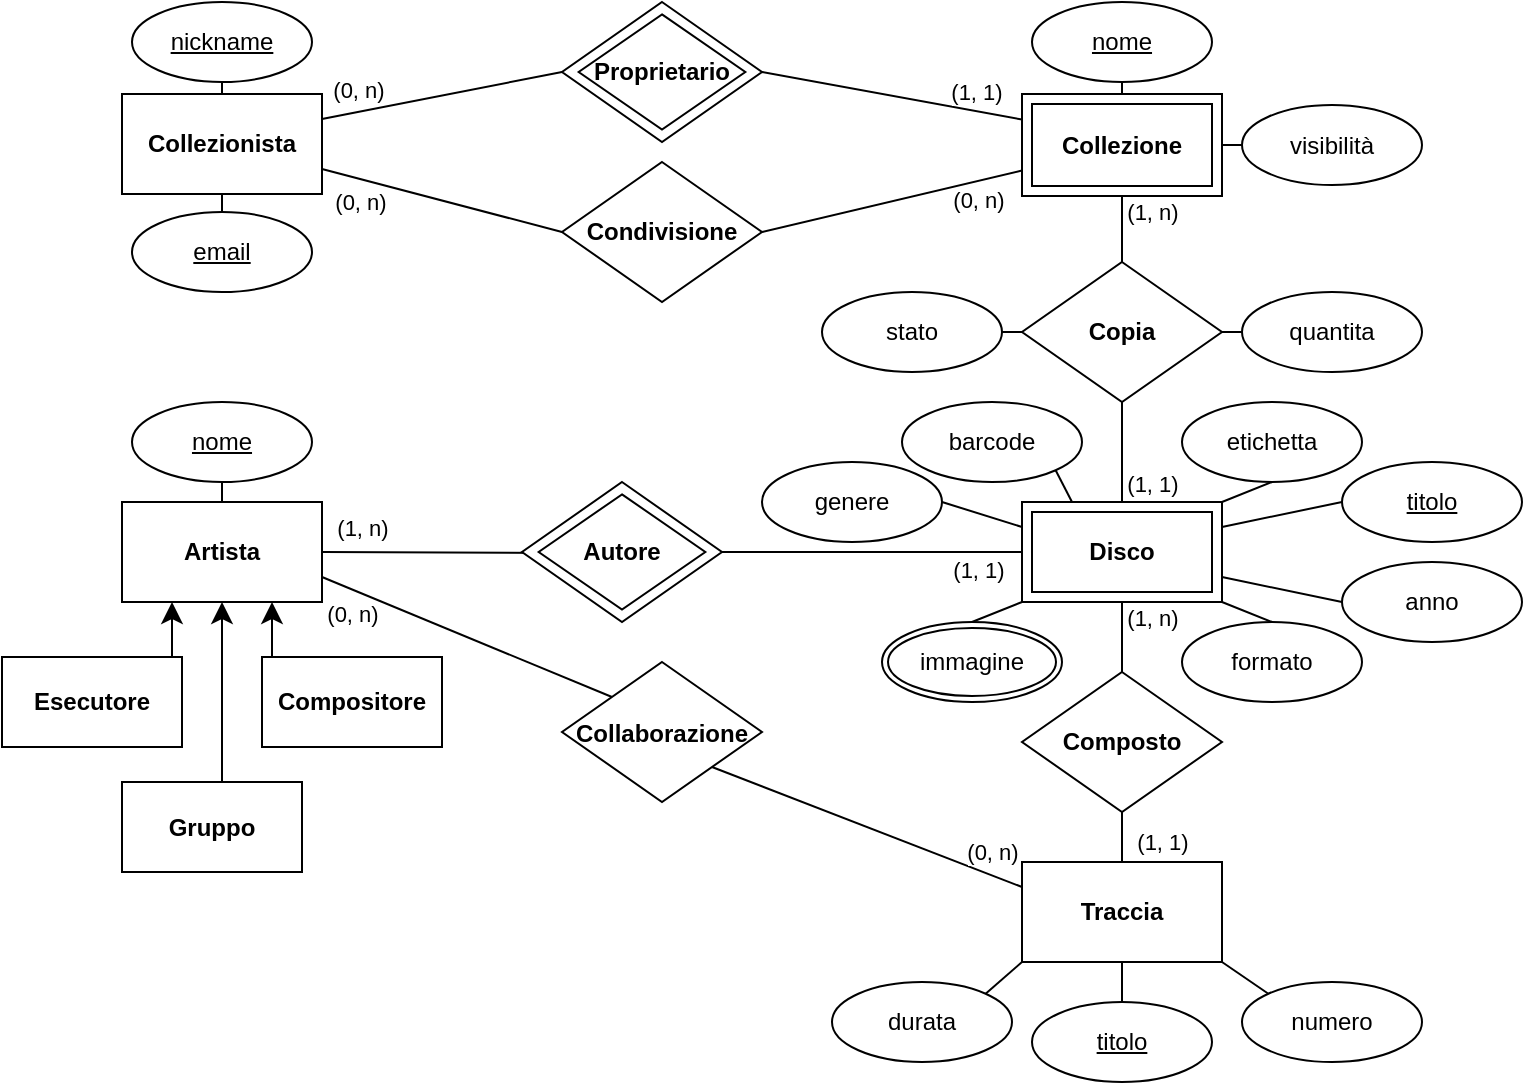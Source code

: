 <mxfile version="21.2.8" type="device">
  <diagram name="Page-1" id="mOuxxqlsxClfAwubohgY">
    <mxGraphModel dx="530" dy="570" grid="1" gridSize="10" guides="1" tooltips="1" connect="1" arrows="1" fold="1" page="1" pageScale="1" pageWidth="850" pageHeight="1100" math="0" shadow="0">
      <root>
        <mxCell id="0" />
        <mxCell id="1" parent="0" />
        <mxCell id="aDQZIw9n2Cmun58OzOLv-1" value="nickname" style="ellipse;whiteSpace=wrap;html=1;align=center;fontStyle=4;" parent="1" vertex="1">
          <mxGeometry x="75" y="30" width="90" height="40" as="geometry" />
        </mxCell>
        <mxCell id="aDQZIw9n2Cmun58OzOLv-2" value="" style="endArrow=none;html=1;rounded=0;entryX=0.5;entryY=1;entryDx=0;entryDy=0;exitX=0.5;exitY=0;exitDx=0;exitDy=0;" parent="1" source="aDQZIw9n2Cmun58OzOLv-3" target="aDQZIw9n2Cmun58OzOLv-1" edge="1">
          <mxGeometry relative="1" as="geometry">
            <mxPoint x="130" y="141" as="sourcePoint" />
            <mxPoint x="100" y="241" as="targetPoint" />
          </mxGeometry>
        </mxCell>
        <mxCell id="aDQZIw9n2Cmun58OzOLv-3" value="" style="html=1;dashed=0;whiteSpace=wrap;" parent="1" vertex="1">
          <mxGeometry x="70" y="76" width="100" height="50" as="geometry" />
        </mxCell>
        <mxCell id="aDQZIw9n2Cmun58OzOLv-4" value="Collezionista" style="text;html=1;strokeColor=none;fillColor=none;align=center;verticalAlign=middle;whiteSpace=wrap;rounded=0;fontStyle=1;fontSize=12;" parent="1" vertex="1">
          <mxGeometry x="90" y="86" width="60" height="30" as="geometry" />
        </mxCell>
        <mxCell id="aDQZIw9n2Cmun58OzOLv-5" value="&lt;u&gt;email&lt;/u&gt;" style="ellipse;whiteSpace=wrap;html=1;align=center;" parent="1" vertex="1">
          <mxGeometry x="75" y="135" width="90" height="40" as="geometry" />
        </mxCell>
        <mxCell id="aDQZIw9n2Cmun58OzOLv-6" value="" style="endArrow=none;html=1;rounded=0;entryX=0.5;entryY=0;entryDx=0;entryDy=0;exitX=0.5;exitY=1;exitDx=0;exitDy=0;" parent="1" source="aDQZIw9n2Cmun58OzOLv-3" target="aDQZIw9n2Cmun58OzOLv-5" edge="1">
          <mxGeometry relative="1" as="geometry">
            <mxPoint x="200" y="106" as="sourcePoint" />
            <mxPoint x="205" y="171" as="targetPoint" />
          </mxGeometry>
        </mxCell>
        <mxCell id="aDQZIw9n2Cmun58OzOLv-7" value="&lt;u&gt;nome&lt;/u&gt;" style="ellipse;whiteSpace=wrap;html=1;align=center;" parent="1" vertex="1">
          <mxGeometry x="525" y="30" width="90" height="40" as="geometry" />
        </mxCell>
        <mxCell id="aDQZIw9n2Cmun58OzOLv-8" value="" style="endArrow=none;html=1;rounded=0;entryX=0.5;entryY=0;entryDx=0;entryDy=0;exitX=0.5;exitY=1;exitDx=0;exitDy=0;" parent="1" source="aDQZIw9n2Cmun58OzOLv-7" target="aDQZIw9n2Cmun58OzOLv-12" edge="1">
          <mxGeometry relative="1" as="geometry">
            <mxPoint x="800" y="115" as="sourcePoint" />
            <mxPoint x="640" y="105" as="targetPoint" />
          </mxGeometry>
        </mxCell>
        <mxCell id="aDQZIw9n2Cmun58OzOLv-9" value="visibilità" style="ellipse;whiteSpace=wrap;html=1;align=center;" parent="1" vertex="1">
          <mxGeometry x="630" y="81.5" width="90" height="40" as="geometry" />
        </mxCell>
        <mxCell id="aDQZIw9n2Cmun58OzOLv-11" value="" style="endArrow=none;html=1;rounded=0;entryX=1;entryY=0.5;entryDx=0;entryDy=0;exitX=0;exitY=0.5;exitDx=0;exitDy=0;" parent="1" source="aDQZIw9n2Cmun58OzOLv-9" target="aDQZIw9n2Cmun58OzOLv-12" edge="1">
          <mxGeometry relative="1" as="geometry">
            <mxPoint x="750" y="70" as="sourcePoint" />
            <mxPoint x="690" y="130" as="targetPoint" />
          </mxGeometry>
        </mxCell>
        <mxCell id="aDQZIw9n2Cmun58OzOLv-12" value="&lt;b&gt;&lt;font style=&quot;font-size: 12px;&quot;&gt;Collezione&lt;/font&gt;&lt;/b&gt;" style="shape=ext;margin=3;double=1;whiteSpace=wrap;html=1;align=center;" parent="1" vertex="1">
          <mxGeometry x="520" y="76" width="100" height="51" as="geometry" />
        </mxCell>
        <mxCell id="aDQZIw9n2Cmun58OzOLv-13" value="" style="group;fontSize=12;" parent="1" vertex="1" connectable="0">
          <mxGeometry x="290" y="110" width="100" height="70" as="geometry" />
        </mxCell>
        <mxCell id="aDQZIw9n2Cmun58OzOLv-14" value="" style="shape=rhombus;html=1;dashed=0;whiteSpace=wrap;perimeter=rhombusPerimeter;" parent="aDQZIw9n2Cmun58OzOLv-13" vertex="1">
          <mxGeometry width="100" height="70" as="geometry" />
        </mxCell>
        <mxCell id="aDQZIw9n2Cmun58OzOLv-15" value="Condivisione" style="text;html=1;strokeColor=none;fillColor=none;align=center;verticalAlign=middle;whiteSpace=wrap;rounded=0;fontStyle=1;fontSize=12;" parent="aDQZIw9n2Cmun58OzOLv-13" vertex="1">
          <mxGeometry x="25" y="22.647" width="50" height="24.706" as="geometry" />
        </mxCell>
        <mxCell id="aDQZIw9n2Cmun58OzOLv-16" value="" style="group" parent="1" vertex="1" connectable="0">
          <mxGeometry x="290" y="30" width="100" height="70" as="geometry" />
        </mxCell>
        <mxCell id="aDQZIw9n2Cmun58OzOLv-17" value="" style="shape=rhombus;html=1;dashed=0;whiteSpace=wrap;perimeter=rhombusPerimeter;" parent="aDQZIw9n2Cmun58OzOLv-16" vertex="1">
          <mxGeometry width="100" height="70" as="geometry" />
        </mxCell>
        <mxCell id="aDQZIw9n2Cmun58OzOLv-18" value="" style="rhombus;whiteSpace=wrap;html=1;" parent="aDQZIw9n2Cmun58OzOLv-16" vertex="1">
          <mxGeometry x="8.333" y="6.176" width="83.333" height="57.647" as="geometry" />
        </mxCell>
        <mxCell id="aDQZIw9n2Cmun58OzOLv-19" value="Proprietario" style="text;html=1;strokeColor=none;fillColor=none;align=center;verticalAlign=middle;whiteSpace=wrap;rounded=0;fontStyle=1;fontSize=12;" parent="aDQZIw9n2Cmun58OzOLv-16" vertex="1">
          <mxGeometry x="25" y="22.647" width="50" height="24.706" as="geometry" />
        </mxCell>
        <mxCell id="aDQZIw9n2Cmun58OzOLv-20" value="" style="endArrow=none;html=1;rounded=0;entryX=1;entryY=0.25;entryDx=0;entryDy=0;exitX=0;exitY=0.5;exitDx=0;exitDy=0;" parent="1" source="aDQZIw9n2Cmun58OzOLv-17" target="aDQZIw9n2Cmun58OzOLv-3" edge="1">
          <mxGeometry relative="1" as="geometry">
            <mxPoint x="310" y="63" as="sourcePoint" />
            <mxPoint x="170" y="89" as="targetPoint" />
          </mxGeometry>
        </mxCell>
        <mxCell id="aDQZIw9n2Cmun58OzOLv-115" value="(0, n)" style="edgeLabel;html=1;align=center;verticalAlign=middle;resizable=0;points=[];" parent="aDQZIw9n2Cmun58OzOLv-20" vertex="1" connectable="0">
          <mxGeometry x="0.687" y="1" relative="1" as="geometry">
            <mxPoint x="-1" y="-12" as="offset" />
          </mxGeometry>
        </mxCell>
        <mxCell id="aDQZIw9n2Cmun58OzOLv-21" value="" style="endArrow=none;html=1;rounded=0;entryX=1;entryY=0.75;entryDx=0;entryDy=0;exitX=0;exitY=0.5;exitDx=0;exitDy=0;" parent="1" source="aDQZIw9n2Cmun58OzOLv-14" target="aDQZIw9n2Cmun58OzOLv-3" edge="1">
          <mxGeometry relative="1" as="geometry">
            <mxPoint x="320" y="73" as="sourcePoint" />
            <mxPoint x="180" y="99" as="targetPoint" />
          </mxGeometry>
        </mxCell>
        <mxCell id="aDQZIw9n2Cmun58OzOLv-116" value="(0, n)" style="edgeLabel;html=1;align=center;verticalAlign=middle;resizable=0;points=[];" parent="aDQZIw9n2Cmun58OzOLv-21" vertex="1" connectable="0">
          <mxGeometry x="0.516" y="4" relative="1" as="geometry">
            <mxPoint x="-9" y="5" as="offset" />
          </mxGeometry>
        </mxCell>
        <mxCell id="aDQZIw9n2Cmun58OzOLv-22" value="" style="endArrow=none;html=1;rounded=0;entryX=0;entryY=0.25;entryDx=0;entryDy=0;exitX=1;exitY=0.5;exitDx=0;exitDy=0;" parent="1" source="aDQZIw9n2Cmun58OzOLv-17" target="aDQZIw9n2Cmun58OzOLv-12" edge="1">
          <mxGeometry relative="1" as="geometry">
            <mxPoint x="330" y="83" as="sourcePoint" />
            <mxPoint x="190" y="109" as="targetPoint" />
          </mxGeometry>
        </mxCell>
        <mxCell id="aDQZIw9n2Cmun58OzOLv-117" value="(1, 1)" style="edgeLabel;html=1;align=center;verticalAlign=middle;resizable=0;points=[];" parent="aDQZIw9n2Cmun58OzOLv-22" vertex="1" connectable="0">
          <mxGeometry x="0.294" y="-1" relative="1" as="geometry">
            <mxPoint x="23" y="-7" as="offset" />
          </mxGeometry>
        </mxCell>
        <mxCell id="aDQZIw9n2Cmun58OzOLv-23" value="" style="endArrow=none;html=1;rounded=0;entryX=1;entryY=0.5;entryDx=0;entryDy=0;exitX=0;exitY=0.75;exitDx=0;exitDy=0;" parent="1" source="aDQZIw9n2Cmun58OzOLv-12" target="aDQZIw9n2Cmun58OzOLv-14" edge="1">
          <mxGeometry relative="1" as="geometry">
            <mxPoint x="340" y="93" as="sourcePoint" />
            <mxPoint x="200" y="119" as="targetPoint" />
          </mxGeometry>
        </mxCell>
        <mxCell id="aDQZIw9n2Cmun58OzOLv-118" value="(0, n)" style="edgeLabel;html=1;align=center;verticalAlign=middle;resizable=0;points=[];" parent="aDQZIw9n2Cmun58OzOLv-23" vertex="1" connectable="0">
          <mxGeometry x="-0.518" y="1" relative="1" as="geometry">
            <mxPoint x="9" y="6" as="offset" />
          </mxGeometry>
        </mxCell>
        <mxCell id="aDQZIw9n2Cmun58OzOLv-24" value="&lt;b&gt;&lt;font style=&quot;font-size: 12px;&quot;&gt;Disco&lt;/font&gt;&lt;/b&gt;" style="shape=ext;margin=3;double=1;whiteSpace=wrap;html=1;align=center;" parent="1" vertex="1">
          <mxGeometry x="520" y="280" width="100" height="50" as="geometry" />
        </mxCell>
        <mxCell id="aDQZIw9n2Cmun58OzOLv-25" value="" style="group" parent="1" vertex="1" connectable="0">
          <mxGeometry x="520" y="160" width="100" height="70" as="geometry" />
        </mxCell>
        <mxCell id="aDQZIw9n2Cmun58OzOLv-26" value="" style="shape=rhombus;html=1;dashed=0;whiteSpace=wrap;perimeter=rhombusPerimeter;" parent="aDQZIw9n2Cmun58OzOLv-25" vertex="1">
          <mxGeometry width="100.0" height="70" as="geometry" />
        </mxCell>
        <mxCell id="aDQZIw9n2Cmun58OzOLv-27" value="&lt;font style=&quot;font-size: 12px;&quot;&gt;Copia&lt;/font&gt;" style="text;html=1;strokeColor=none;fillColor=none;align=center;verticalAlign=middle;whiteSpace=wrap;rounded=0;fontStyle=1;fontSize=12;" parent="aDQZIw9n2Cmun58OzOLv-25" vertex="1">
          <mxGeometry x="25.0" y="22.647" width="50.0" height="24.706" as="geometry" />
        </mxCell>
        <mxCell id="aDQZIw9n2Cmun58OzOLv-29" value="" style="endArrow=none;html=1;rounded=0;entryX=0.5;entryY=0;entryDx=0;entryDy=0;exitX=0.5;exitY=1;exitDx=0;exitDy=0;" parent="1" source="aDQZIw9n2Cmun58OzOLv-12" target="aDQZIw9n2Cmun58OzOLv-26" edge="1">
          <mxGeometry relative="1" as="geometry">
            <mxPoint x="530" y="124" as="sourcePoint" />
            <mxPoint x="400" y="155" as="targetPoint" />
          </mxGeometry>
        </mxCell>
        <mxCell id="aDQZIw9n2Cmun58OzOLv-123" value="(1, n)" style="edgeLabel;html=1;align=center;verticalAlign=middle;resizable=0;points=[];" parent="aDQZIw9n2Cmun58OzOLv-29" vertex="1" connectable="0">
          <mxGeometry x="-0.455" relative="1" as="geometry">
            <mxPoint x="15" y="-1" as="offset" />
          </mxGeometry>
        </mxCell>
        <mxCell id="aDQZIw9n2Cmun58OzOLv-30" value="" style="endArrow=none;html=1;rounded=0;entryX=0.5;entryY=0;entryDx=0;entryDy=0;exitX=0.5;exitY=1;exitDx=0;exitDy=0;" parent="1" source="aDQZIw9n2Cmun58OzOLv-26" target="aDQZIw9n2Cmun58OzOLv-24" edge="1">
          <mxGeometry relative="1" as="geometry">
            <mxPoint x="540" y="134" as="sourcePoint" />
            <mxPoint x="410" y="165" as="targetPoint" />
          </mxGeometry>
        </mxCell>
        <mxCell id="aDQZIw9n2Cmun58OzOLv-125" value="(1, 1)" style="edgeLabel;html=1;align=center;verticalAlign=middle;resizable=0;points=[];" parent="aDQZIw9n2Cmun58OzOLv-30" vertex="1" connectable="0">
          <mxGeometry x="0.44" y="1" relative="1" as="geometry">
            <mxPoint x="14" y="5" as="offset" />
          </mxGeometry>
        </mxCell>
        <mxCell id="aDQZIw9n2Cmun58OzOLv-31" value="stato" style="ellipse;whiteSpace=wrap;html=1;align=center;" parent="1" vertex="1">
          <mxGeometry x="420" y="175" width="90" height="40" as="geometry" />
        </mxCell>
        <mxCell id="aDQZIw9n2Cmun58OzOLv-32" value="" style="endArrow=none;html=1;rounded=0;entryX=0;entryY=0.5;entryDx=0;entryDy=0;exitX=1;exitY=0.5;exitDx=0;exitDy=0;" parent="1" source="aDQZIw9n2Cmun58OzOLv-31" target="aDQZIw9n2Cmun58OzOLv-26" edge="1">
          <mxGeometry relative="1" as="geometry">
            <mxPoint x="650" y="112" as="sourcePoint" />
            <mxPoint x="630" y="112" as="targetPoint" />
          </mxGeometry>
        </mxCell>
        <mxCell id="aDQZIw9n2Cmun58OzOLv-36" value="genere" style="ellipse;whiteSpace=wrap;html=1;align=center;" parent="1" vertex="1">
          <mxGeometry x="390" y="260" width="90" height="40" as="geometry" />
        </mxCell>
        <mxCell id="aDQZIw9n2Cmun58OzOLv-37" value="barcode" style="ellipse;whiteSpace=wrap;html=1;align=center;" parent="1" vertex="1">
          <mxGeometry x="460" y="230" width="90" height="40" as="geometry" />
        </mxCell>
        <mxCell id="aDQZIw9n2Cmun58OzOLv-39" value="etichetta" style="ellipse;whiteSpace=wrap;html=1;align=center;" parent="1" vertex="1">
          <mxGeometry x="600" y="230" width="90" height="40" as="geometry" />
        </mxCell>
        <mxCell id="aDQZIw9n2Cmun58OzOLv-40" value="anno" style="ellipse;whiteSpace=wrap;html=1;align=center;" parent="1" vertex="1">
          <mxGeometry x="680" y="310" width="90" height="40" as="geometry" />
        </mxCell>
        <mxCell id="aDQZIw9n2Cmun58OzOLv-41" value="formato" style="ellipse;whiteSpace=wrap;html=1;align=center;" parent="1" vertex="1">
          <mxGeometry x="600" y="340" width="90" height="40" as="geometry" />
        </mxCell>
        <mxCell id="aDQZIw9n2Cmun58OzOLv-42" value="&lt;u&gt;titolo&lt;/u&gt;" style="ellipse;whiteSpace=wrap;html=1;align=center;" parent="1" vertex="1">
          <mxGeometry x="680" y="260" width="90" height="40" as="geometry" />
        </mxCell>
        <mxCell id="aDQZIw9n2Cmun58OzOLv-43" value="" style="endArrow=none;html=1;rounded=0;entryX=1;entryY=0.25;entryDx=0;entryDy=0;exitX=0;exitY=0.5;exitDx=0;exitDy=0;" parent="1" source="aDQZIw9n2Cmun58OzOLv-42" target="aDQZIw9n2Cmun58OzOLv-24" edge="1">
          <mxGeometry relative="1" as="geometry">
            <mxPoint x="650" y="205" as="sourcePoint" />
            <mxPoint x="630" y="205" as="targetPoint" />
          </mxGeometry>
        </mxCell>
        <mxCell id="aDQZIw9n2Cmun58OzOLv-44" value="" style="endArrow=none;html=1;rounded=0;entryX=1;entryY=0.75;entryDx=0;entryDy=0;exitX=0;exitY=0.5;exitDx=0;exitDy=0;" parent="1" source="aDQZIw9n2Cmun58OzOLv-40" target="aDQZIw9n2Cmun58OzOLv-24" edge="1">
          <mxGeometry relative="1" as="geometry">
            <mxPoint x="660" y="215" as="sourcePoint" />
            <mxPoint x="640" y="215" as="targetPoint" />
          </mxGeometry>
        </mxCell>
        <mxCell id="aDQZIw9n2Cmun58OzOLv-45" value="" style="endArrow=none;html=1;rounded=0;entryX=1;entryY=1;entryDx=0;entryDy=0;exitX=0.5;exitY=0;exitDx=0;exitDy=0;" parent="1" source="aDQZIw9n2Cmun58OzOLv-41" target="aDQZIw9n2Cmun58OzOLv-24" edge="1">
          <mxGeometry relative="1" as="geometry">
            <mxPoint x="670" y="225" as="sourcePoint" />
            <mxPoint x="650" y="225" as="targetPoint" />
          </mxGeometry>
        </mxCell>
        <mxCell id="aDQZIw9n2Cmun58OzOLv-47" value="" style="group" parent="1" vertex="1" connectable="0">
          <mxGeometry x="70" y="280" width="100" height="50" as="geometry" />
        </mxCell>
        <mxCell id="aDQZIw9n2Cmun58OzOLv-48" value="" style="html=1;dashed=0;whiteSpace=wrap;" parent="aDQZIw9n2Cmun58OzOLv-47" vertex="1">
          <mxGeometry width="100" height="50" as="geometry" />
        </mxCell>
        <mxCell id="aDQZIw9n2Cmun58OzOLv-49" value="&lt;b style=&quot;font-size: 12px;&quot;&gt;&lt;font style=&quot;font-size: 12px;&quot;&gt;Artista&lt;/font&gt;&lt;/b&gt;" style="text;html=1;strokeColor=none;fillColor=none;align=center;verticalAlign=middle;whiteSpace=wrap;rounded=0;fontSize=12;" parent="aDQZIw9n2Cmun58OzOLv-47" vertex="1">
          <mxGeometry x="20" y="10" width="60" height="30" as="geometry" />
        </mxCell>
        <mxCell id="aDQZIw9n2Cmun58OzOLv-61" value="" style="endArrow=none;html=1;rounded=0;entryX=1;entryY=0.5;entryDx=0;entryDy=0;exitX=0;exitY=0.5;exitDx=0;exitDy=0;" parent="1" target="aDQZIw9n2Cmun58OzOLv-48" edge="1">
          <mxGeometry relative="1" as="geometry">
            <mxPoint x="290" y="305.5" as="sourcePoint" />
            <mxPoint x="160" y="394" as="targetPoint" />
          </mxGeometry>
        </mxCell>
        <mxCell id="aDQZIw9n2Cmun58OzOLv-112" value="(1, n)" style="edgeLabel;html=1;align=center;verticalAlign=middle;resizable=0;points=[];" parent="aDQZIw9n2Cmun58OzOLv-61" vertex="1" connectable="0">
          <mxGeometry x="0.667" y="1" relative="1" as="geometry">
            <mxPoint y="-13" as="offset" />
          </mxGeometry>
        </mxCell>
        <mxCell id="aDQZIw9n2Cmun58OzOLv-62" value="" style="endArrow=none;html=1;rounded=0;entryX=1;entryY=0.5;entryDx=0;entryDy=0;exitX=0;exitY=0.5;exitDx=0;exitDy=0;" parent="1" source="aDQZIw9n2Cmun58OzOLv-24" target="aDQZIw9n2Cmun58OzOLv-67" edge="1">
          <mxGeometry relative="1" as="geometry">
            <mxPoint x="510" y="374" as="sourcePoint" />
            <mxPoint x="390" y="285.5" as="targetPoint" />
          </mxGeometry>
        </mxCell>
        <mxCell id="aDQZIw9n2Cmun58OzOLv-113" value="(1, 1)" style="edgeLabel;html=1;align=center;verticalAlign=middle;resizable=0;points=[];" parent="aDQZIw9n2Cmun58OzOLv-62" vertex="1" connectable="0">
          <mxGeometry x="-0.708" y="2" relative="1" as="geometry">
            <mxPoint y="7" as="offset" />
          </mxGeometry>
        </mxCell>
        <mxCell id="aDQZIw9n2Cmun58OzOLv-66" value="" style="group" parent="1" vertex="1" connectable="0">
          <mxGeometry x="270" y="270" width="100" height="70" as="geometry" />
        </mxCell>
        <mxCell id="aDQZIw9n2Cmun58OzOLv-67" value="" style="shape=rhombus;html=1;dashed=0;whiteSpace=wrap;perimeter=rhombusPerimeter;" parent="aDQZIw9n2Cmun58OzOLv-66" vertex="1">
          <mxGeometry width="100.0" height="70" as="geometry" />
        </mxCell>
        <mxCell id="aDQZIw9n2Cmun58OzOLv-68" value="" style="rhombus;whiteSpace=wrap;html=1;" parent="aDQZIw9n2Cmun58OzOLv-66" vertex="1">
          <mxGeometry x="8.333" y="6.176" width="83.333" height="57.647" as="geometry" />
        </mxCell>
        <mxCell id="aDQZIw9n2Cmun58OzOLv-69" value="Autore" style="text;html=1;strokeColor=none;fillColor=none;align=center;verticalAlign=middle;whiteSpace=wrap;rounded=0;fontStyle=1;fontSize=12;" parent="aDQZIw9n2Cmun58OzOLv-66" vertex="1">
          <mxGeometry x="25.0" y="22.647" width="50.0" height="24.706" as="geometry" />
        </mxCell>
        <mxCell id="aDQZIw9n2Cmun58OzOLv-71" value="&lt;u&gt;nome&lt;/u&gt;" style="ellipse;whiteSpace=wrap;html=1;align=center;" parent="1" vertex="1">
          <mxGeometry x="75" y="230" width="90" height="40" as="geometry" />
        </mxCell>
        <mxCell id="aDQZIw9n2Cmun58OzOLv-72" value="" style="endArrow=none;html=1;rounded=0;entryX=0.5;entryY=1;entryDx=0;entryDy=0;exitX=0.5;exitY=0;exitDx=0;exitDy=0;" parent="1" source="aDQZIw9n2Cmun58OzOLv-48" target="aDQZIw9n2Cmun58OzOLv-71" edge="1">
          <mxGeometry relative="1" as="geometry">
            <mxPoint x="285" y="236" as="sourcePoint" />
            <mxPoint x="370" y="281" as="targetPoint" />
          </mxGeometry>
        </mxCell>
        <mxCell id="aDQZIw9n2Cmun58OzOLv-73" value="" style="group" parent="1" vertex="1" connectable="0">
          <mxGeometry x="140" y="357.5" width="90" height="45" as="geometry" />
        </mxCell>
        <mxCell id="aDQZIw9n2Cmun58OzOLv-74" value="" style="html=1;dashed=0;whiteSpace=wrap;" parent="aDQZIw9n2Cmun58OzOLv-73" vertex="1">
          <mxGeometry width="90" height="45" as="geometry" />
        </mxCell>
        <mxCell id="aDQZIw9n2Cmun58OzOLv-75" value="&lt;b&gt;&lt;font style=&quot;font-size: 12px;&quot;&gt;Compositore&lt;/font&gt;&lt;/b&gt;" style="text;html=1;strokeColor=none;fillColor=none;align=center;verticalAlign=middle;whiteSpace=wrap;rounded=0;" parent="aDQZIw9n2Cmun58OzOLv-73" vertex="1">
          <mxGeometry x="18" y="9" width="54" height="27" as="geometry" />
        </mxCell>
        <mxCell id="aDQZIw9n2Cmun58OzOLv-79" value="" style="edgeStyle=segmentEdgeStyle;endArrow=classic;html=1;curved=0;rounded=0;endSize=8;startSize=8;exitX=0.75;exitY=0;exitDx=0;exitDy=0;entryX=0.25;entryY=1;entryDx=0;entryDy=0;" parent="1" source="aDQZIw9n2Cmun58OzOLv-82" target="aDQZIw9n2Cmun58OzOLv-48" edge="1">
          <mxGeometry width="50" height="50" relative="1" as="geometry">
            <mxPoint x="95" y="429" as="sourcePoint" />
            <mxPoint x="135" y="385" as="targetPoint" />
            <Array as="points">
              <mxPoint x="95" y="358" />
            </Array>
          </mxGeometry>
        </mxCell>
        <mxCell id="aDQZIw9n2Cmun58OzOLv-80" value="" style="edgeStyle=segmentEdgeStyle;endArrow=classic;html=1;curved=0;rounded=0;endSize=8;startSize=8;exitX=0.25;exitY=0;exitDx=0;exitDy=0;entryX=0.75;entryY=1;entryDx=0;entryDy=0;" parent="1" source="aDQZIw9n2Cmun58OzOLv-74" target="aDQZIw9n2Cmun58OzOLv-48" edge="1">
          <mxGeometry width="50" height="50" relative="1" as="geometry">
            <mxPoint x="500" y="430" as="sourcePoint" />
            <mxPoint x="185" y="385" as="targetPoint" />
            <Array as="points">
              <mxPoint x="145" y="358" />
            </Array>
          </mxGeometry>
        </mxCell>
        <mxCell id="aDQZIw9n2Cmun58OzOLv-81" value="" style="group" parent="1" vertex="1" connectable="0">
          <mxGeometry x="10" y="357.5" width="90" height="45" as="geometry" />
        </mxCell>
        <mxCell id="aDQZIw9n2Cmun58OzOLv-82" value="" style="html=1;dashed=0;whiteSpace=wrap;" parent="aDQZIw9n2Cmun58OzOLv-81" vertex="1">
          <mxGeometry width="90" height="45" as="geometry" />
        </mxCell>
        <mxCell id="aDQZIw9n2Cmun58OzOLv-83" value="&lt;b&gt;&lt;font style=&quot;font-size: 12px;&quot;&gt;Esecutore&lt;/font&gt;&lt;/b&gt;" style="text;html=1;strokeColor=none;fillColor=none;align=center;verticalAlign=middle;whiteSpace=wrap;rounded=0;" parent="aDQZIw9n2Cmun58OzOLv-81" vertex="1">
          <mxGeometry x="18" y="9" width="54" height="27" as="geometry" />
        </mxCell>
        <mxCell id="aDQZIw9n2Cmun58OzOLv-85" value="" style="endArrow=none;html=1;rounded=0;entryX=0.25;entryY=0;entryDx=0;entryDy=0;exitX=1;exitY=1;exitDx=0;exitDy=0;" parent="1" source="aDQZIw9n2Cmun58OzOLv-37" target="aDQZIw9n2Cmun58OzOLv-24" edge="1">
          <mxGeometry relative="1" as="geometry">
            <mxPoint x="673" y="274" as="sourcePoint" />
            <mxPoint x="630" y="283" as="targetPoint" />
          </mxGeometry>
        </mxCell>
        <mxCell id="aDQZIw9n2Cmun58OzOLv-87" value="" style="group" parent="1" vertex="1" connectable="0">
          <mxGeometry x="520" y="460" width="100" height="50" as="geometry" />
        </mxCell>
        <mxCell id="aDQZIw9n2Cmun58OzOLv-88" value="" style="html=1;dashed=0;whiteSpace=wrap;" parent="aDQZIw9n2Cmun58OzOLv-87" vertex="1">
          <mxGeometry width="100" height="50" as="geometry" />
        </mxCell>
        <mxCell id="aDQZIw9n2Cmun58OzOLv-89" value="&lt;b style=&quot;font-size: 12px;&quot;&gt;&lt;font style=&quot;font-size: 12px;&quot;&gt;Traccia&lt;/font&gt;&lt;/b&gt;" style="text;html=1;strokeColor=none;fillColor=none;align=center;verticalAlign=middle;whiteSpace=wrap;rounded=0;fontSize=12;" parent="aDQZIw9n2Cmun58OzOLv-87" vertex="1">
          <mxGeometry x="20" y="10" width="60" height="30" as="geometry" />
        </mxCell>
        <mxCell id="aDQZIw9n2Cmun58OzOLv-90" value="" style="group" parent="1" vertex="1" connectable="0">
          <mxGeometry x="520" y="365" width="100" height="70" as="geometry" />
        </mxCell>
        <mxCell id="aDQZIw9n2Cmun58OzOLv-91" value="" style="shape=rhombus;html=1;dashed=0;whiteSpace=wrap;perimeter=rhombusPerimeter;" parent="aDQZIw9n2Cmun58OzOLv-90" vertex="1">
          <mxGeometry width="100.0" height="70" as="geometry" />
        </mxCell>
        <mxCell id="aDQZIw9n2Cmun58OzOLv-92" value="&lt;font style=&quot;font-size: 12px;&quot;&gt;Composto&lt;/font&gt;" style="text;html=1;strokeColor=none;fillColor=none;align=center;verticalAlign=middle;whiteSpace=wrap;rounded=0;fontStyle=1;fontSize=12;" parent="aDQZIw9n2Cmun58OzOLv-90" vertex="1">
          <mxGeometry x="25.0" y="22.647" width="50.0" height="24.706" as="geometry" />
        </mxCell>
        <mxCell id="aDQZIw9n2Cmun58OzOLv-94" value="" style="endArrow=none;html=1;rounded=0;entryX=0.5;entryY=1;entryDx=0;entryDy=0;exitX=0.5;exitY=0;exitDx=0;exitDy=0;" parent="1" source="aDQZIw9n2Cmun58OzOLv-91" target="aDQZIw9n2Cmun58OzOLv-24" edge="1">
          <mxGeometry relative="1" as="geometry">
            <mxPoint x="440" y="370" as="sourcePoint" />
            <mxPoint x="453" y="376" as="targetPoint" />
          </mxGeometry>
        </mxCell>
        <mxCell id="aDQZIw9n2Cmun58OzOLv-122" value="(1, n)" style="edgeLabel;html=1;align=center;verticalAlign=middle;resizable=0;points=[];" parent="aDQZIw9n2Cmun58OzOLv-94" vertex="1" connectable="0">
          <mxGeometry x="0.406" y="-1" relative="1" as="geometry">
            <mxPoint x="14" y="-3" as="offset" />
          </mxGeometry>
        </mxCell>
        <mxCell id="aDQZIw9n2Cmun58OzOLv-95" value="(1, 1)" style="endArrow=none;html=1;rounded=0;entryX=0.5;entryY=0;entryDx=0;entryDy=0;exitX=0.5;exitY=1;exitDx=0;exitDy=0;" parent="1" source="aDQZIw9n2Cmun58OzOLv-91" target="aDQZIw9n2Cmun58OzOLv-88" edge="1">
          <mxGeometry x="0.2" y="20" relative="1" as="geometry">
            <mxPoint x="609" y="435" as="sourcePoint" />
            <mxPoint x="609" y="460" as="targetPoint" />
            <mxPoint as="offset" />
          </mxGeometry>
        </mxCell>
        <mxCell id="aDQZIw9n2Cmun58OzOLv-96" value="numero" style="ellipse;whiteSpace=wrap;html=1;align=center;" parent="1" vertex="1">
          <mxGeometry x="630" y="520" width="90" height="40" as="geometry" />
        </mxCell>
        <mxCell id="aDQZIw9n2Cmun58OzOLv-97" value="&lt;u&gt;titolo&lt;/u&gt;" style="ellipse;whiteSpace=wrap;html=1;align=center;" parent="1" vertex="1">
          <mxGeometry x="525" y="530" width="90" height="40" as="geometry" />
        </mxCell>
        <mxCell id="aDQZIw9n2Cmun58OzOLv-98" value="durata" style="ellipse;whiteSpace=wrap;html=1;align=center;" parent="1" vertex="1">
          <mxGeometry x="425" y="520" width="90" height="40" as="geometry" />
        </mxCell>
        <mxCell id="aDQZIw9n2Cmun58OzOLv-99" value="" style="endArrow=none;html=1;rounded=0;exitX=0.5;exitY=0;exitDx=0;exitDy=0;entryX=0.5;entryY=1;entryDx=0;entryDy=0;" parent="1" source="aDQZIw9n2Cmun58OzOLv-97" target="aDQZIw9n2Cmun58OzOLv-88" edge="1">
          <mxGeometry relative="1" as="geometry">
            <mxPoint x="680" y="490" as="sourcePoint" />
            <mxPoint x="570" y="520" as="targetPoint" />
          </mxGeometry>
        </mxCell>
        <mxCell id="aDQZIw9n2Cmun58OzOLv-100" value="" style="endArrow=none;html=1;rounded=0;entryX=1;entryY=0;entryDx=0;entryDy=0;exitX=0;exitY=1;exitDx=0;exitDy=0;" parent="1" source="aDQZIw9n2Cmun58OzOLv-88" target="aDQZIw9n2Cmun58OzOLv-98" edge="1">
          <mxGeometry relative="1" as="geometry">
            <mxPoint x="680" y="540" as="sourcePoint" />
            <mxPoint x="680" y="579" as="targetPoint" />
          </mxGeometry>
        </mxCell>
        <mxCell id="aDQZIw9n2Cmun58OzOLv-101" value="" style="endArrow=none;html=1;rounded=0;entryX=0;entryY=0;entryDx=0;entryDy=0;exitX=1;exitY=1;exitDx=0;exitDy=0;" parent="1" source="aDQZIw9n2Cmun58OzOLv-88" target="aDQZIw9n2Cmun58OzOLv-96" edge="1">
          <mxGeometry relative="1" as="geometry">
            <mxPoint x="740" y="530" as="sourcePoint" />
            <mxPoint x="740" y="569" as="targetPoint" />
          </mxGeometry>
        </mxCell>
        <mxCell id="aDQZIw9n2Cmun58OzOLv-103" value="" style="endArrow=none;html=1;rounded=0;entryX=1;entryY=0;entryDx=0;entryDy=0;exitX=0.5;exitY=1;exitDx=0;exitDy=0;" parent="1" source="aDQZIw9n2Cmun58OzOLv-39" target="aDQZIw9n2Cmun58OzOLv-24" edge="1">
          <mxGeometry relative="1" as="geometry">
            <mxPoint x="810" y="190" as="sourcePoint" />
            <mxPoint x="717" y="204" as="targetPoint" />
          </mxGeometry>
        </mxCell>
        <mxCell id="aDQZIw9n2Cmun58OzOLv-104" value="" style="endArrow=none;html=1;rounded=0;entryX=1;entryY=0.5;entryDx=0;entryDy=0;exitX=0;exitY=0.25;exitDx=0;exitDy=0;" parent="1" source="aDQZIw9n2Cmun58OzOLv-24" target="aDQZIw9n2Cmun58OzOLv-36" edge="1">
          <mxGeometry relative="1" as="geometry">
            <mxPoint x="450" y="410" as="sourcePoint" />
            <mxPoint x="458" y="426" as="targetPoint" />
          </mxGeometry>
        </mxCell>
        <mxCell id="aDQZIw9n2Cmun58OzOLv-105" value="" style="endArrow=none;html=1;rounded=0;entryX=0.5;entryY=0;entryDx=0;entryDy=0;exitX=0;exitY=1;exitDx=0;exitDy=0;" parent="1" source="aDQZIw9n2Cmun58OzOLv-24" target="aDQZIw9n2Cmun58OzOLv-106" edge="1">
          <mxGeometry relative="1" as="geometry">
            <mxPoint x="370" y="380" as="sourcePoint" />
            <mxPoint x="495" y="340" as="targetPoint" />
          </mxGeometry>
        </mxCell>
        <mxCell id="aDQZIw9n2Cmun58OzOLv-106" value="immagine" style="ellipse;shape=doubleEllipse;margin=3;whiteSpace=wrap;html=1;align=center;" parent="1" vertex="1">
          <mxGeometry x="450" y="340" width="90" height="40" as="geometry" />
        </mxCell>
        <mxCell id="aDQZIw9n2Cmun58OzOLv-107" value="" style="group" parent="1" vertex="1" connectable="0">
          <mxGeometry x="290" y="360" width="100" height="70" as="geometry" />
        </mxCell>
        <mxCell id="aDQZIw9n2Cmun58OzOLv-108" value="" style="shape=rhombus;html=1;dashed=0;whiteSpace=wrap;perimeter=rhombusPerimeter;" parent="aDQZIw9n2Cmun58OzOLv-107" vertex="1">
          <mxGeometry width="100" height="70" as="geometry" />
        </mxCell>
        <mxCell id="aDQZIw9n2Cmun58OzOLv-109" value="&lt;font style=&quot;font-size: 12px;&quot;&gt;Collaborazione&lt;/font&gt;" style="text;html=1;strokeColor=none;fillColor=none;align=center;verticalAlign=middle;whiteSpace=wrap;rounded=0;fontStyle=1;fontSize=14;" parent="aDQZIw9n2Cmun58OzOLv-107" vertex="1">
          <mxGeometry x="25" y="22.647" width="50" height="24.706" as="geometry" />
        </mxCell>
        <mxCell id="aDQZIw9n2Cmun58OzOLv-110" value="" style="endArrow=none;html=1;rounded=0;entryX=1;entryY=1;entryDx=0;entryDy=0;exitX=0;exitY=0.25;exitDx=0;exitDy=0;" parent="1" source="aDQZIw9n2Cmun58OzOLv-88" target="aDQZIw9n2Cmun58OzOLv-108" edge="1">
          <mxGeometry relative="1" as="geometry">
            <mxPoint x="390" y="490" as="sourcePoint" />
            <mxPoint x="255" y="414" as="targetPoint" />
          </mxGeometry>
        </mxCell>
        <mxCell id="aDQZIw9n2Cmun58OzOLv-121" value="(0, n)" style="edgeLabel;html=1;align=center;verticalAlign=middle;resizable=0;points=[];" parent="aDQZIw9n2Cmun58OzOLv-110" vertex="1" connectable="0">
          <mxGeometry x="-0.524" y="-2" relative="1" as="geometry">
            <mxPoint x="21" y="-2" as="offset" />
          </mxGeometry>
        </mxCell>
        <mxCell id="aDQZIw9n2Cmun58OzOLv-111" value="" style="endArrow=none;html=1;rounded=0;entryX=0;entryY=0;entryDx=0;entryDy=0;exitX=1;exitY=0.75;exitDx=0;exitDy=0;" parent="1" source="aDQZIw9n2Cmun58OzOLv-48" target="aDQZIw9n2Cmun58OzOLv-108" edge="1">
          <mxGeometry relative="1" as="geometry">
            <mxPoint x="300" y="490" as="sourcePoint" />
            <mxPoint x="165" y="414" as="targetPoint" />
          </mxGeometry>
        </mxCell>
        <mxCell id="aDQZIw9n2Cmun58OzOLv-120" value="(0, n)" style="edgeLabel;html=1;align=center;verticalAlign=middle;resizable=0;points=[];" parent="aDQZIw9n2Cmun58OzOLv-111" vertex="1" connectable="0">
          <mxGeometry x="-0.494" y="1" relative="1" as="geometry">
            <mxPoint x="-22" y="4" as="offset" />
          </mxGeometry>
        </mxCell>
        <mxCell id="pgS3mpEG4ywZ8LMO0lSc-1" value="quantita" style="ellipse;whiteSpace=wrap;html=1;align=center;" parent="1" vertex="1">
          <mxGeometry x="630" y="175" width="90" height="40" as="geometry" />
        </mxCell>
        <mxCell id="pgS3mpEG4ywZ8LMO0lSc-2" value="" style="endArrow=none;html=1;rounded=0;entryX=0;entryY=0.5;entryDx=0;entryDy=0;exitX=1;exitY=0.5;exitDx=0;exitDy=0;" parent="1" source="aDQZIw9n2Cmun58OzOLv-26" target="pgS3mpEG4ywZ8LMO0lSc-1" edge="1">
          <mxGeometry relative="1" as="geometry">
            <mxPoint x="520" y="205" as="sourcePoint" />
            <mxPoint x="530" y="205" as="targetPoint" />
          </mxGeometry>
        </mxCell>
        <mxCell id="pzk7Ca1Z9L2PfAPYYP7N-1" value="" style="edgeStyle=segmentEdgeStyle;endArrow=classic;html=1;curved=0;rounded=0;endSize=8;startSize=8;entryX=0.5;entryY=1;entryDx=0;entryDy=0;exitX=0.5;exitY=0;exitDx=0;exitDy=0;" edge="1" parent="1" source="pzk7Ca1Z9L2PfAPYYP7N-3" target="aDQZIw9n2Cmun58OzOLv-48">
          <mxGeometry width="50" height="50" relative="1" as="geometry">
            <mxPoint x="120" y="420" as="sourcePoint" />
            <mxPoint x="127" y="392" as="targetPoint" />
            <Array as="points">
              <mxPoint x="120" y="420" />
            </Array>
          </mxGeometry>
        </mxCell>
        <mxCell id="pzk7Ca1Z9L2PfAPYYP7N-2" value="" style="group" vertex="1" connectable="0" parent="1">
          <mxGeometry x="70" y="420" width="90" height="45" as="geometry" />
        </mxCell>
        <mxCell id="pzk7Ca1Z9L2PfAPYYP7N-3" value="" style="html=1;dashed=0;whiteSpace=wrap;" vertex="1" parent="pzk7Ca1Z9L2PfAPYYP7N-2">
          <mxGeometry width="90" height="45" as="geometry" />
        </mxCell>
        <mxCell id="pzk7Ca1Z9L2PfAPYYP7N-4" value="&lt;b&gt;&lt;font style=&quot;font-size: 12px;&quot;&gt;Gruppo&lt;/font&gt;&lt;/b&gt;" style="text;html=1;strokeColor=none;fillColor=none;align=center;verticalAlign=middle;whiteSpace=wrap;rounded=0;" vertex="1" parent="pzk7Ca1Z9L2PfAPYYP7N-2">
          <mxGeometry x="18" y="9" width="54" height="27" as="geometry" />
        </mxCell>
      </root>
    </mxGraphModel>
  </diagram>
</mxfile>
